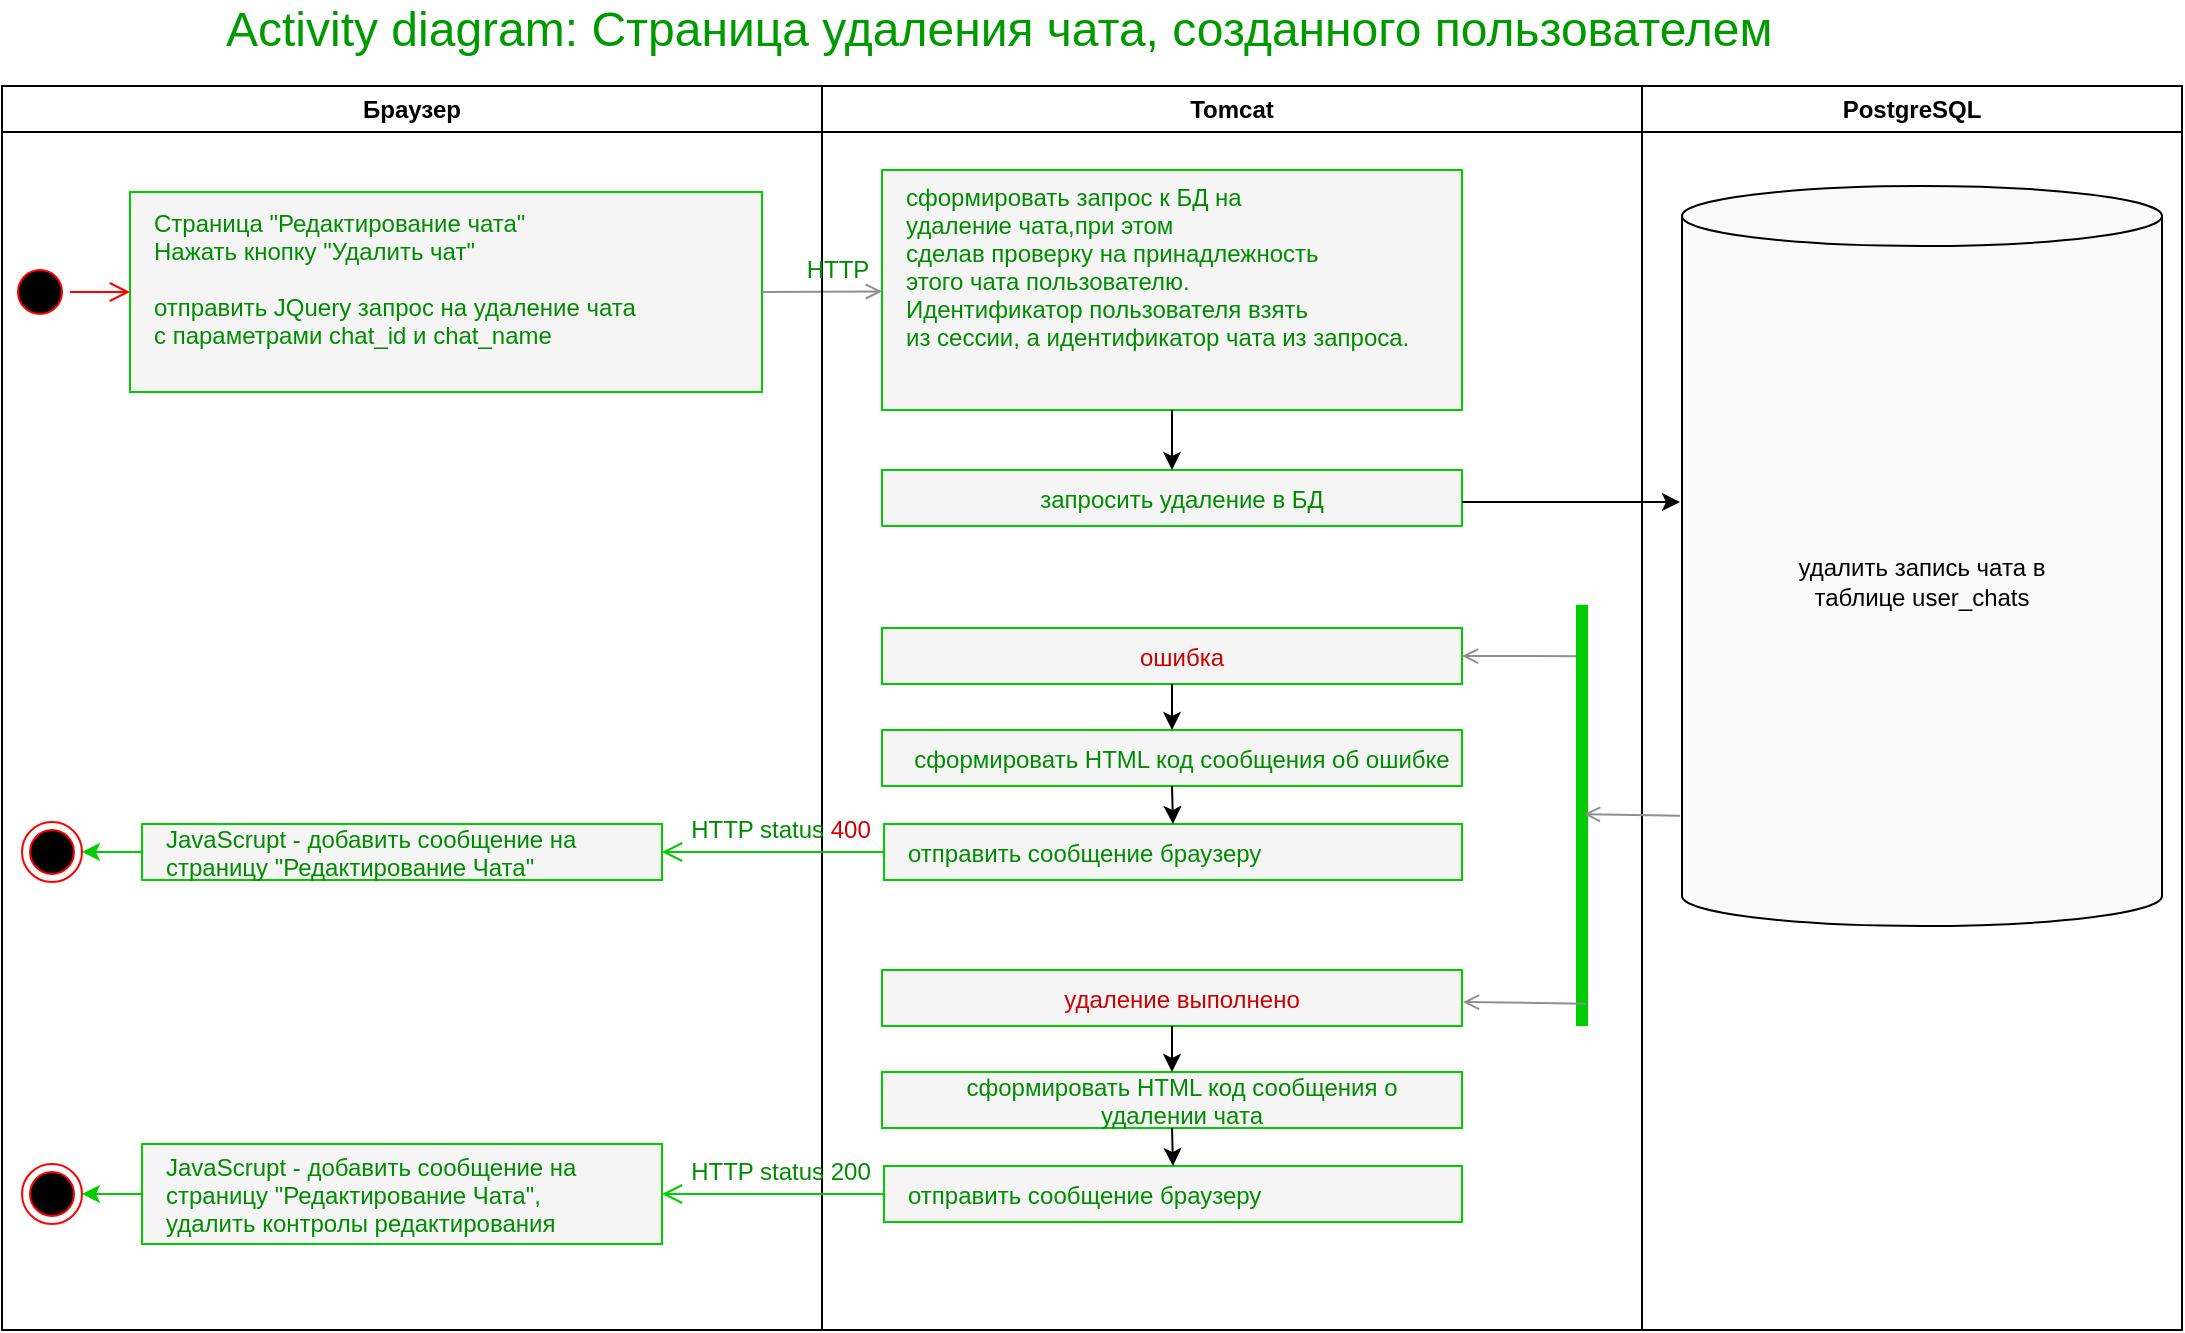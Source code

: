 <mxfile version="14.5.1" type="device"><diagram name="Page-1" id="e7e014a7-5840-1c2e-5031-d8a46d1fe8dd"><mxGraphModel dx="1086" dy="806" grid="1" gridSize="10" guides="1" tooltips="1" connect="1" arrows="1" fold="1" page="1" pageScale="1" pageWidth="1169" pageHeight="826" background="#ffffff" math="0" shadow="0"><root><mxCell id="0"/><mxCell id="1" parent="0"/><mxCell id="rl2wnMx03oSdATTSebVP-1" value="сформировать запрос к БД на &#10;удаление чата,при этом &#10;сделав проверку на принадлежность &#10;этого чата пользователю. &#10;Идентификатор пользователя взять &#10;из сессии, а идентификатор чата из запроса. " style="align=left;spacingLeft=10;fillColor=#f5f5f5;strokeColor=#00CC00;fontColor=#008C00;container=0;verticalAlign=top;" vertex="1" parent="1"><mxGeometry x="490" y="170" width="290" height="120" as="geometry"/></mxCell><mxCell id="rl2wnMx03oSdATTSebVP-2" value="Страница &quot;Редактирование чата&quot;&#10;Нажать кнопку &quot;Удалить чат&quot; &#10;&#10;отправить JQuery запрос на удаление чата&#10;с параметрами chat_id и chat_name&#10;" style="align=left;spacingLeft=10;fillColor=#f5f5f5;strokeColor=#00CC00;fontColor=#008C00;container=0;" vertex="1" parent="1"><mxGeometry x="114" y="181" width="316" height="100" as="geometry"/></mxCell><mxCell id="rl2wnMx03oSdATTSebVP-3" value="" style="edgeStyle=elbowEdgeStyle;elbow=horizontal;verticalAlign=bottom;endArrow=open;endSize=8;strokeColor=#FF0000;endFill=1;rounded=0" edge="1" parent="1" source="rl2wnMx03oSdATTSebVP-7" target="rl2wnMx03oSdATTSebVP-2"><mxGeometry x="294" y="162" as="geometry"><mxPoint x="309" y="232" as="targetPoint"/></mxGeometry></mxCell><mxCell id="rl2wnMx03oSdATTSebVP-4" value="" style="endArrow=open;endFill=1;rounded=0;exitX=1;exitY=0.5;exitDx=0;exitDy=0;fontColor=#00CC00;strokeWidth=1;strokeColor=#8F8F8F;" edge="1" parent="1" source="rl2wnMx03oSdATTSebVP-2" target="rl2wnMx03oSdATTSebVP-1"><mxGeometry x="520" y="374" as="geometry"><mxPoint x="520" y="260" as="targetPoint"/></mxGeometry></mxCell><mxCell id="rl2wnMx03oSdATTSebVP-5" value="Activity diagram: Страница удаления чата, созданного пользователем" style="text;html=1;strokeColor=none;fillColor=none;align=left;verticalAlign=middle;whiteSpace=wrap;rounded=0;fontSize=24;fontColor=#009900;" vertex="1" parent="1"><mxGeometry x="160" y="90" width="890" height="20" as="geometry"/></mxCell><mxCell id="rl2wnMx03oSdATTSebVP-6" value="Браузер" style="swimlane;whiteSpace=wrap" vertex="1" parent="1"><mxGeometry x="50" y="128" width="410" height="622" as="geometry"/></mxCell><mxCell id="rl2wnMx03oSdATTSebVP-7" value="" style="ellipse;shape=startState;fillColor=#000000;strokeColor=#ff0000;container=0;" vertex="1" parent="rl2wnMx03oSdATTSebVP-6"><mxGeometry x="4" y="88" width="30" height="30" as="geometry"/></mxCell><mxCell id="rl2wnMx03oSdATTSebVP-8" value="Tomcat" style="swimlane;whiteSpace=wrap" vertex="1" parent="1"><mxGeometry x="460" y="128" width="410" height="622" as="geometry"/></mxCell><mxCell id="rl2wnMx03oSdATTSebVP-9" value="запросить удаление в БД" style="align=center;spacingLeft=10;fillColor=#f5f5f5;strokeColor=#00CC00;fontColor=#008C00;container=0;" vertex="1" parent="rl2wnMx03oSdATTSebVP-8"><mxGeometry x="30" y="192" width="290" height="28" as="geometry"/></mxCell><mxCell id="rl2wnMx03oSdATTSebVP-10" value="HTTP" style="text;html=1;fillColor=none;align=center;verticalAlign=middle;whiteSpace=wrap;rounded=0;fontColor=#008C00;container=0;" vertex="1" parent="rl2wnMx03oSdATTSebVP-8"><mxGeometry x="-17" y="82" width="50" height="20" as="geometry"/></mxCell><mxCell id="rl2wnMx03oSdATTSebVP-11" value="ошибка" style="align=center;spacingLeft=10;fillColor=#f5f5f5;strokeColor=#00CC00;container=0;fontColor=#CC0000;" vertex="1" parent="rl2wnMx03oSdATTSebVP-8"><mxGeometry x="30" y="271" width="290" height="28" as="geometry"/></mxCell><mxCell id="rl2wnMx03oSdATTSebVP-12" value="сформировать HTML код сообщения об ошибке" style="align=center;spacingLeft=10;fillColor=#f5f5f5;strokeColor=#00CC00;fontColor=#008C00;container=0;" vertex="1" parent="rl2wnMx03oSdATTSebVP-8"><mxGeometry x="30" y="322" width="290" height="28" as="geometry"/></mxCell><mxCell id="rl2wnMx03oSdATTSebVP-13" value="HTTP status &lt;font color=&quot;#cc0000&quot;&gt;400&lt;/font&gt;" style="text;html=1;fillColor=none;align=center;verticalAlign=middle;whiteSpace=wrap;rounded=0;fontColor=#008C00;container=0;" vertex="1" parent="rl2wnMx03oSdATTSebVP-8"><mxGeometry x="-81" y="362" width="121" height="20" as="geometry"/></mxCell><mxCell id="rl2wnMx03oSdATTSebVP-14" value="отправить сообщение браузеру" style="align=left;spacingLeft=10;fillColor=#f5f5f5;strokeColor=#00CC00;fontColor=#008C00;container=0;" vertex="1" parent="rl2wnMx03oSdATTSebVP-8"><mxGeometry x="31" y="369" width="289" height="28" as="geometry"/></mxCell><mxCell id="rl2wnMx03oSdATTSebVP-15" value="" style="edgeStyle=elbowEdgeStyle;elbow=horizontal;verticalAlign=bottom;endArrow=open;endSize=8;endFill=1;rounded=0;exitX=0;exitY=0.5;exitDx=0;exitDy=0;strokeColor=#00CC00;entryX=1;entryY=0.5;entryDx=0;entryDy=0;" edge="1" parent="rl2wnMx03oSdATTSebVP-8" source="rl2wnMx03oSdATTSebVP-14" target="rl2wnMx03oSdATTSebVP-16"><mxGeometry x="-330" y="-75" as="geometry"><mxPoint x="-10" y="383" as="targetPoint"/><mxPoint x="-388" y="278" as="sourcePoint"/></mxGeometry></mxCell><mxCell id="rl2wnMx03oSdATTSebVP-16" value="JavaScrupt - добавить сообщение на &#10;страницу &quot;Редактирование Чата&quot;" style="align=left;spacingLeft=10;fillColor=#f5f5f5;strokeColor=#00CC00;fontColor=#008C00;container=0;" vertex="1" parent="rl2wnMx03oSdATTSebVP-8"><mxGeometry x="-340" y="369" width="260" height="28" as="geometry"/></mxCell><mxCell id="rl2wnMx03oSdATTSebVP-17" value="" style="endArrow=classic;html=1;strokeColor=#00CC00;strokeWidth=1;fontSize=24;fontColor=#009900;entryX=1;entryY=0.5;entryDx=0;entryDy=0;exitX=0;exitY=0.5;exitDx=0;exitDy=0;" edge="1" parent="rl2wnMx03oSdATTSebVP-8" source="rl2wnMx03oSdATTSebVP-16" target="rl2wnMx03oSdATTSebVP-18"><mxGeometry width="50" height="50" relative="1" as="geometry"><mxPoint x="160" y="469" as="sourcePoint"/><mxPoint x="210" y="419" as="targetPoint"/></mxGeometry></mxCell><mxCell id="rl2wnMx03oSdATTSebVP-18" value="" style="ellipse;shape=endState;fillColor=#000000;strokeColor=#ff0000;container=0;" vertex="1" parent="rl2wnMx03oSdATTSebVP-8"><mxGeometry x="-400" y="368" width="30" height="30" as="geometry"/></mxCell><mxCell id="rl2wnMx03oSdATTSebVP-19" value="" style="endArrow=classic;html=1;fontColor=#CC0000;entryX=0.5;entryY=0;entryDx=0;entryDy=0;exitX=0.5;exitY=1;exitDx=0;exitDy=0;" edge="1" parent="rl2wnMx03oSdATTSebVP-8" source="rl2wnMx03oSdATTSebVP-11" target="rl2wnMx03oSdATTSebVP-12"><mxGeometry width="50" height="50" relative="1" as="geometry"><mxPoint x="110" y="322" as="sourcePoint"/><mxPoint x="160" y="272" as="targetPoint"/></mxGeometry></mxCell><mxCell id="rl2wnMx03oSdATTSebVP-20" value="" style="endArrow=classic;html=1;fontColor=#CC0000;exitX=0.5;exitY=1;exitDx=0;exitDy=0;entryX=0.5;entryY=0;entryDx=0;entryDy=0;" edge="1" parent="rl2wnMx03oSdATTSebVP-8" source="rl2wnMx03oSdATTSebVP-12" target="rl2wnMx03oSdATTSebVP-14"><mxGeometry width="50" height="50" relative="1" as="geometry"><mxPoint x="110" y="322" as="sourcePoint"/><mxPoint x="160" y="272" as="targetPoint"/></mxGeometry></mxCell><mxCell id="rl2wnMx03oSdATTSebVP-21" value="PostgreSQL" style="swimlane;whiteSpace=wrap" vertex="1" parent="1"><mxGeometry x="870" y="128" width="270" height="622" as="geometry"/></mxCell><mxCell id="rl2wnMx03oSdATTSebVP-22" value="удалить запись чата в &lt;br&gt;таблице user_chats" style="shape=cylinder3;whiteSpace=wrap;html=1;boundedLbl=1;backgroundOutline=1;size=15;fillColor=#FAFAFA;" vertex="1" parent="rl2wnMx03oSdATTSebVP-21"><mxGeometry x="20" y="50" width="240" height="370" as="geometry"/></mxCell><mxCell id="rl2wnMx03oSdATTSebVP-23" value="" style="endArrow=classic;html=1;exitX=0.5;exitY=1;exitDx=0;exitDy=0;" edge="1" parent="1" source="rl2wnMx03oSdATTSebVP-1" target="rl2wnMx03oSdATTSebVP-9"><mxGeometry width="50" height="50" relative="1" as="geometry"><mxPoint x="640" y="310" as="sourcePoint"/><mxPoint x="640" y="340" as="targetPoint"/></mxGeometry></mxCell><mxCell id="rl2wnMx03oSdATTSebVP-24" value="" style="endArrow=classic;html=1;" edge="1" parent="1"><mxGeometry width="50" height="50" relative="1" as="geometry"><mxPoint x="780" y="336" as="sourcePoint"/><mxPoint x="889" y="336" as="targetPoint"/></mxGeometry></mxCell><mxCell id="rl2wnMx03oSdATTSebVP-25" value="" style="endArrow=open;endFill=1;rounded=0;fontColor=#00CC00;strokeWidth=1;exitX=0.122;exitY=0.434;exitDx=0;exitDy=0;exitPerimeter=0;entryX=1;entryY=0.5;entryDx=0;entryDy=0;strokeColor=#8F8F8F;" edge="1" parent="1" source="rl2wnMx03oSdATTSebVP-26" target="rl2wnMx03oSdATTSebVP-11"><mxGeometry x="362" y="159" as="geometry"><mxPoint x="780.5" y="360" as="targetPoint"/><mxPoint x="890" y="360.25" as="sourcePoint"/></mxGeometry></mxCell><mxCell id="rl2wnMx03oSdATTSebVP-26" value="" style="shape=line;strokeWidth=6;rotation=90;strokeColor=#00CC00;" vertex="1" parent="1"><mxGeometry x="734.69" y="485.19" width="210.63" height="15" as="geometry"/></mxCell><mxCell id="rl2wnMx03oSdATTSebVP-27" value="" style="endArrow=open;endFill=1;rounded=0;fontColor=#00CC00;strokeWidth=1;exitX=-0.004;exitY=0.851;exitDx=0;exitDy=0;strokeColor=#8F8F8F;entryX=0.497;entryY=0.434;entryDx=0;entryDy=0;entryPerimeter=0;exitPerimeter=0;" edge="1" parent="1" source="rl2wnMx03oSdATTSebVP-22" target="rl2wnMx03oSdATTSebVP-26"><mxGeometry x="372" y="169" as="geometry"><mxPoint x="910" y="440" as="targetPoint"/><mxPoint x="975" y="440" as="sourcePoint"/></mxGeometry></mxCell><mxCell id="rl2wnMx03oSdATTSebVP-28" value="" style="endArrow=open;endFill=1;rounded=0;fontColor=#00CC00;strokeWidth=1;exitX=0.947;exitY=0.367;exitDx=0;exitDy=0;exitPerimeter=0;entryX=1;entryY=0.5;entryDx=0;entryDy=0;strokeColor=#8F8F8F;" edge="1" parent="1" source="rl2wnMx03oSdATTSebVP-26"><mxGeometry x="362" y="314" as="geometry"><mxPoint x="780.5" y="586" as="targetPoint"/><mxPoint x="841.005" y="514.025" as="sourcePoint"/></mxGeometry></mxCell><mxCell id="rl2wnMx03oSdATTSebVP-29" value="удаление выполнено" style="align=center;spacingLeft=10;fillColor=#f5f5f5;strokeColor=#00CC00;container=0;fontColor=#CC0000;" vertex="1" parent="1"><mxGeometry x="490" y="570" width="290" height="28" as="geometry"/></mxCell><mxCell id="rl2wnMx03oSdATTSebVP-30" value="сформировать HTML код сообщения о &#10;удалении чата" style="align=center;spacingLeft=10;fillColor=#f5f5f5;strokeColor=#00CC00;fontColor=#008C00;container=0;" vertex="1" parent="1"><mxGeometry x="490" y="621" width="290" height="28" as="geometry"/></mxCell><mxCell id="rl2wnMx03oSdATTSebVP-31" value="HTTP status 200" style="text;html=1;fillColor=none;align=center;verticalAlign=middle;whiteSpace=wrap;rounded=0;fontColor=#008C00;container=0;" vertex="1" parent="1"><mxGeometry x="379" y="661" width="121" height="20" as="geometry"/></mxCell><mxCell id="rl2wnMx03oSdATTSebVP-32" value="отправить сообщение браузеру" style="align=left;spacingLeft=10;fillColor=#f5f5f5;strokeColor=#00CC00;fontColor=#008C00;container=0;" vertex="1" parent="1"><mxGeometry x="491" y="668" width="289" height="28" as="geometry"/></mxCell><mxCell id="rl2wnMx03oSdATTSebVP-33" value="" style="edgeStyle=elbowEdgeStyle;elbow=horizontal;verticalAlign=bottom;endArrow=open;endSize=8;endFill=1;rounded=0;exitX=0;exitY=0.5;exitDx=0;exitDy=0;strokeColor=#00CC00;entryX=1;entryY=0.5;entryDx=0;entryDy=0;" edge="1" parent="1" source="rl2wnMx03oSdATTSebVP-32" target="rl2wnMx03oSdATTSebVP-34"><mxGeometry x="-330" y="96" as="geometry"><mxPoint x="-10" y="554" as="targetPoint"/><mxPoint x="-388" y="449" as="sourcePoint"/></mxGeometry></mxCell><mxCell id="rl2wnMx03oSdATTSebVP-34" value="JavaScrupt - добавить сообщение на &#10;страницу &quot;Редактирование Чата&quot;, &#10;удалить контролы редактирования " style="align=left;spacingLeft=10;fillColor=#f5f5f5;strokeColor=#00CC00;fontColor=#008C00;container=0;" vertex="1" parent="1"><mxGeometry x="120" y="657" width="260" height="50" as="geometry"/></mxCell><mxCell id="rl2wnMx03oSdATTSebVP-35" value="" style="endArrow=classic;html=1;strokeColor=#00CC00;strokeWidth=1;fontSize=24;fontColor=#009900;entryX=1;entryY=0.5;entryDx=0;entryDy=0;exitX=0;exitY=0.5;exitDx=0;exitDy=0;" edge="1" parent="1" source="rl2wnMx03oSdATTSebVP-34" target="rl2wnMx03oSdATTSebVP-36"><mxGeometry width="50" height="50" relative="1" as="geometry"><mxPoint x="160" y="640" as="sourcePoint"/><mxPoint x="210" y="590" as="targetPoint"/></mxGeometry></mxCell><mxCell id="rl2wnMx03oSdATTSebVP-36" value="" style="ellipse;shape=endState;fillColor=#000000;strokeColor=#ff0000;container=0;" vertex="1" parent="1"><mxGeometry x="60" y="667" width="30" height="30" as="geometry"/></mxCell><mxCell id="rl2wnMx03oSdATTSebVP-37" value="" style="endArrow=classic;html=1;fontColor=#CC0000;entryX=0.5;entryY=0;entryDx=0;entryDy=0;exitX=0.5;exitY=1;exitDx=0;exitDy=0;" edge="1" parent="1" source="rl2wnMx03oSdATTSebVP-29" target="rl2wnMx03oSdATTSebVP-30"><mxGeometry width="50" height="50" relative="1" as="geometry"><mxPoint x="110" y="493" as="sourcePoint"/><mxPoint x="160" y="443" as="targetPoint"/></mxGeometry></mxCell><mxCell id="rl2wnMx03oSdATTSebVP-38" value="" style="endArrow=classic;html=1;fontColor=#CC0000;exitX=0.5;exitY=1;exitDx=0;exitDy=0;entryX=0.5;entryY=0;entryDx=0;entryDy=0;" edge="1" parent="1" source="rl2wnMx03oSdATTSebVP-30" target="rl2wnMx03oSdATTSebVP-32"><mxGeometry width="50" height="50" relative="1" as="geometry"><mxPoint x="110" y="493" as="sourcePoint"/><mxPoint x="160" y="443" as="targetPoint"/></mxGeometry></mxCell></root></mxGraphModel></diagram></mxfile>